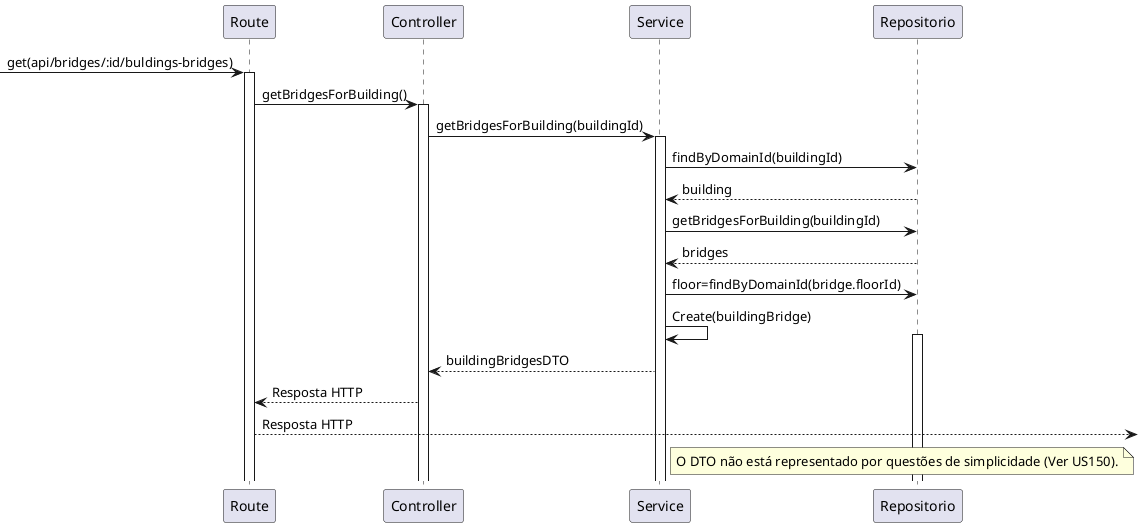 @startuml US220

participant "Route" as Route
participant "Controller" as Controller
participant "Service" as Service
participant "Repositorio" as Repositorio

 -> Route : get(api/bridges/:id/buldings-bridges)
activate Route
Route -> Controller : getBridgesForBuilding()
activate Controller
Controller -> Service : getBridgesForBuilding(buildingId)
activate Service
Service -> Repositorio : findByDomainId(buildingId)
Repositorio--> Service: building
Service -> Repositorio : getBridgesForBuilding(buildingId)
Repositorio--> Service: bridges
Service -> Repositorio : floor=findByDomainId(bridge.floorId)
Service -> Service: Create(buildingBridge)
activate Repositorio
Service --> Controller : buildingBridgesDTO
Controller--> Route : Resposta HTTP
Route --> : Resposta HTTP

note right of Service
O DTO não está representado por questões de simplicidade (Ver US150).
end note
@enduml
